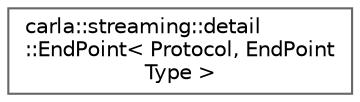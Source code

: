 digraph "类继承关系图"
{
 // INTERACTIVE_SVG=YES
 // LATEX_PDF_SIZE
  bgcolor="transparent";
  edge [fontname=Helvetica,fontsize=10,labelfontname=Helvetica,labelfontsize=10];
  node [fontname=Helvetica,fontsize=10,shape=box,height=0.2,width=0.4];
  rankdir="LR";
  Node0 [id="Node000000",label="carla::streaming::detail\l::EndPoint\< Protocol, EndPoint\lType \>",height=0.2,width=0.4,color="grey40", fillcolor="white", style="filled",URL="$d5/d3d/classcarla_1_1streaming_1_1detail_1_1EndPoint.html",tooltip=" "];
}
